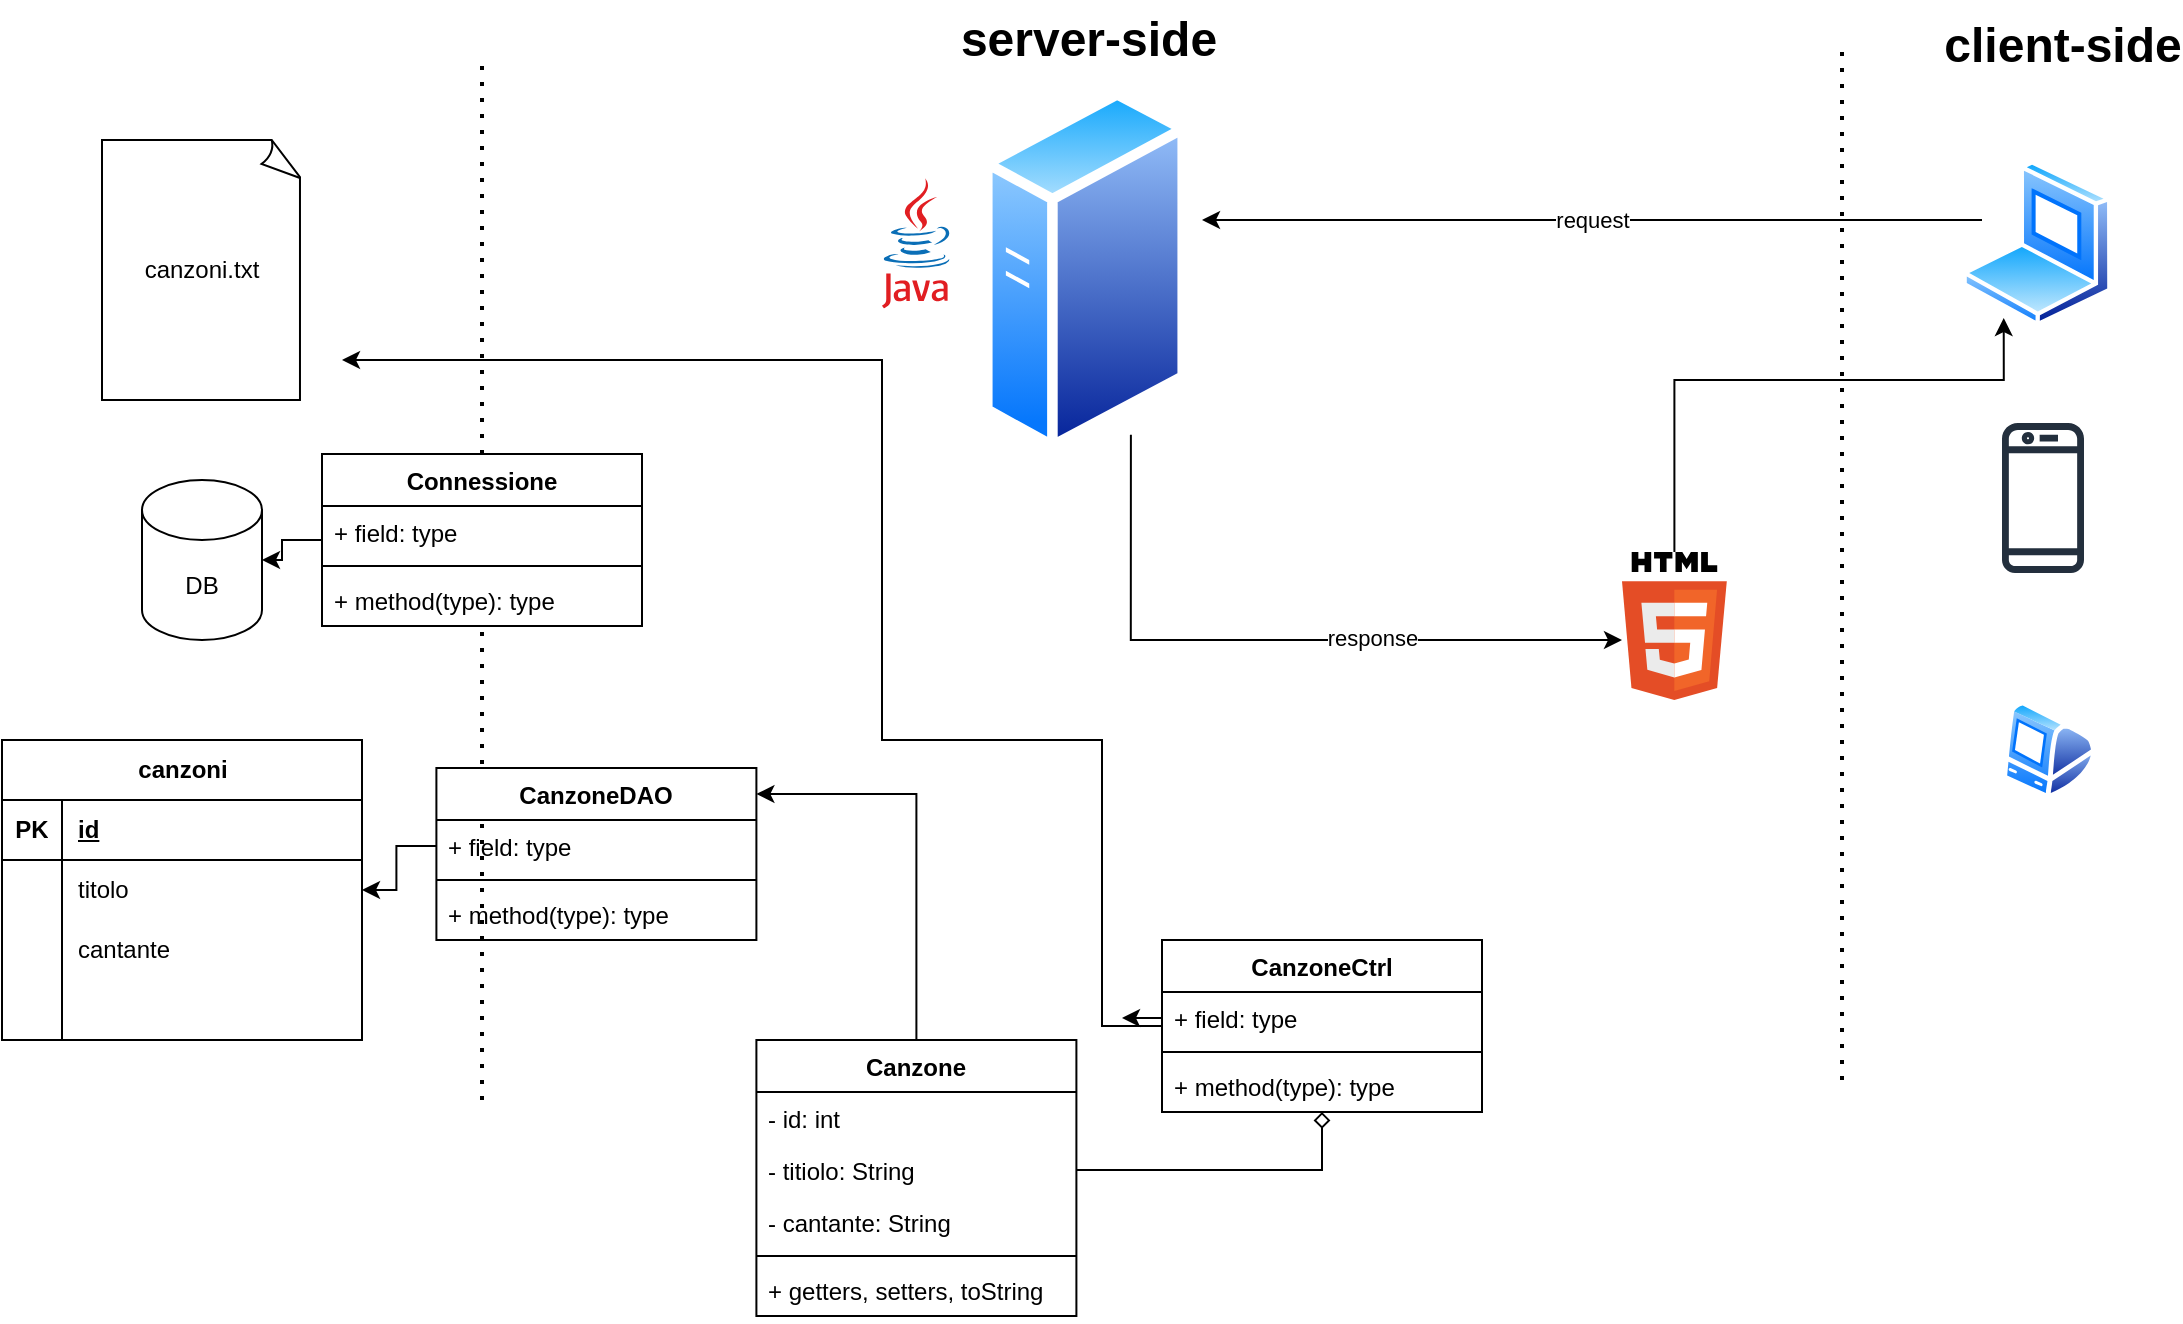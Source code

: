 <mxfile version="24.4.0" type="device">
  <diagram name="Pagina-1" id="_DohkLpog5Q4WAhDkr84">
    <mxGraphModel dx="1434" dy="772" grid="1" gridSize="10" guides="1" tooltips="1" connect="1" arrows="1" fold="1" page="1" pageScale="1" pageWidth="1169" pageHeight="827" math="0" shadow="0">
      <root>
        <mxCell id="0" />
        <mxCell id="1" parent="0" />
        <mxCell id="yBm5EZfJXcRxGnsOM9GQ-1" value="canzoni.txt" style="whiteSpace=wrap;html=1;shape=mxgraph.basic.document" vertex="1" parent="1">
          <mxGeometry x="90" y="80" width="100" height="130" as="geometry" />
        </mxCell>
        <mxCell id="yBm5EZfJXcRxGnsOM9GQ-2" value="DB" style="shape=cylinder3;whiteSpace=wrap;html=1;boundedLbl=1;backgroundOutline=1;size=15;" vertex="1" parent="1">
          <mxGeometry x="110" y="250" width="60" height="80" as="geometry" />
        </mxCell>
        <mxCell id="yBm5EZfJXcRxGnsOM9GQ-3" value="canzoni" style="shape=table;startSize=30;container=1;collapsible=1;childLayout=tableLayout;fixedRows=1;rowLines=0;fontStyle=1;align=center;resizeLast=1;html=1;" vertex="1" parent="1">
          <mxGeometry x="40" y="380" width="180" height="150" as="geometry" />
        </mxCell>
        <mxCell id="yBm5EZfJXcRxGnsOM9GQ-4" value="" style="shape=tableRow;horizontal=0;startSize=0;swimlaneHead=0;swimlaneBody=0;fillColor=none;collapsible=0;dropTarget=0;points=[[0,0.5],[1,0.5]];portConstraint=eastwest;top=0;left=0;right=0;bottom=1;" vertex="1" parent="yBm5EZfJXcRxGnsOM9GQ-3">
          <mxGeometry y="30" width="180" height="30" as="geometry" />
        </mxCell>
        <mxCell id="yBm5EZfJXcRxGnsOM9GQ-5" value="PK" style="shape=partialRectangle;connectable=0;fillColor=none;top=0;left=0;bottom=0;right=0;fontStyle=1;overflow=hidden;whiteSpace=wrap;html=1;" vertex="1" parent="yBm5EZfJXcRxGnsOM9GQ-4">
          <mxGeometry width="30" height="30" as="geometry">
            <mxRectangle width="30" height="30" as="alternateBounds" />
          </mxGeometry>
        </mxCell>
        <mxCell id="yBm5EZfJXcRxGnsOM9GQ-6" value="id" style="shape=partialRectangle;connectable=0;fillColor=none;top=0;left=0;bottom=0;right=0;align=left;spacingLeft=6;fontStyle=5;overflow=hidden;whiteSpace=wrap;html=1;" vertex="1" parent="yBm5EZfJXcRxGnsOM9GQ-4">
          <mxGeometry x="30" width="150" height="30" as="geometry">
            <mxRectangle width="150" height="30" as="alternateBounds" />
          </mxGeometry>
        </mxCell>
        <mxCell id="yBm5EZfJXcRxGnsOM9GQ-7" value="" style="shape=tableRow;horizontal=0;startSize=0;swimlaneHead=0;swimlaneBody=0;fillColor=none;collapsible=0;dropTarget=0;points=[[0,0.5],[1,0.5]];portConstraint=eastwest;top=0;left=0;right=0;bottom=0;" vertex="1" parent="yBm5EZfJXcRxGnsOM9GQ-3">
          <mxGeometry y="60" width="180" height="30" as="geometry" />
        </mxCell>
        <mxCell id="yBm5EZfJXcRxGnsOM9GQ-8" value="" style="shape=partialRectangle;connectable=0;fillColor=none;top=0;left=0;bottom=0;right=0;editable=1;overflow=hidden;whiteSpace=wrap;html=1;" vertex="1" parent="yBm5EZfJXcRxGnsOM9GQ-7">
          <mxGeometry width="30" height="30" as="geometry">
            <mxRectangle width="30" height="30" as="alternateBounds" />
          </mxGeometry>
        </mxCell>
        <mxCell id="yBm5EZfJXcRxGnsOM9GQ-9" value="titolo" style="shape=partialRectangle;connectable=0;fillColor=none;top=0;left=0;bottom=0;right=0;align=left;spacingLeft=6;overflow=hidden;whiteSpace=wrap;html=1;" vertex="1" parent="yBm5EZfJXcRxGnsOM9GQ-7">
          <mxGeometry x="30" width="150" height="30" as="geometry">
            <mxRectangle width="150" height="30" as="alternateBounds" />
          </mxGeometry>
        </mxCell>
        <mxCell id="yBm5EZfJXcRxGnsOM9GQ-10" value="" style="shape=tableRow;horizontal=0;startSize=0;swimlaneHead=0;swimlaneBody=0;fillColor=none;collapsible=0;dropTarget=0;points=[[0,0.5],[1,0.5]];portConstraint=eastwest;top=0;left=0;right=0;bottom=0;" vertex="1" parent="yBm5EZfJXcRxGnsOM9GQ-3">
          <mxGeometry y="90" width="180" height="30" as="geometry" />
        </mxCell>
        <mxCell id="yBm5EZfJXcRxGnsOM9GQ-11" value="" style="shape=partialRectangle;connectable=0;fillColor=none;top=0;left=0;bottom=0;right=0;editable=1;overflow=hidden;whiteSpace=wrap;html=1;" vertex="1" parent="yBm5EZfJXcRxGnsOM9GQ-10">
          <mxGeometry width="30" height="30" as="geometry">
            <mxRectangle width="30" height="30" as="alternateBounds" />
          </mxGeometry>
        </mxCell>
        <mxCell id="yBm5EZfJXcRxGnsOM9GQ-12" value="cantante" style="shape=partialRectangle;connectable=0;fillColor=none;top=0;left=0;bottom=0;right=0;align=left;spacingLeft=6;overflow=hidden;whiteSpace=wrap;html=1;" vertex="1" parent="yBm5EZfJXcRxGnsOM9GQ-10">
          <mxGeometry x="30" width="150" height="30" as="geometry">
            <mxRectangle width="150" height="30" as="alternateBounds" />
          </mxGeometry>
        </mxCell>
        <mxCell id="yBm5EZfJXcRxGnsOM9GQ-13" value="" style="shape=tableRow;horizontal=0;startSize=0;swimlaneHead=0;swimlaneBody=0;fillColor=none;collapsible=0;dropTarget=0;points=[[0,0.5],[1,0.5]];portConstraint=eastwest;top=0;left=0;right=0;bottom=0;" vertex="1" parent="yBm5EZfJXcRxGnsOM9GQ-3">
          <mxGeometry y="120" width="180" height="30" as="geometry" />
        </mxCell>
        <mxCell id="yBm5EZfJXcRxGnsOM9GQ-14" value="" style="shape=partialRectangle;connectable=0;fillColor=none;top=0;left=0;bottom=0;right=0;editable=1;overflow=hidden;whiteSpace=wrap;html=1;" vertex="1" parent="yBm5EZfJXcRxGnsOM9GQ-13">
          <mxGeometry width="30" height="30" as="geometry">
            <mxRectangle width="30" height="30" as="alternateBounds" />
          </mxGeometry>
        </mxCell>
        <mxCell id="yBm5EZfJXcRxGnsOM9GQ-15" value="" style="shape=partialRectangle;connectable=0;fillColor=none;top=0;left=0;bottom=0;right=0;align=left;spacingLeft=6;overflow=hidden;whiteSpace=wrap;html=1;" vertex="1" parent="yBm5EZfJXcRxGnsOM9GQ-13">
          <mxGeometry x="30" width="150" height="30" as="geometry">
            <mxRectangle width="150" height="30" as="alternateBounds" />
          </mxGeometry>
        </mxCell>
        <mxCell id="yBm5EZfJXcRxGnsOM9GQ-16" value="" style="endArrow=none;dashed=1;html=1;dashPattern=1 3;strokeWidth=2;rounded=0;" edge="1" parent="1" source="yBm5EZfJXcRxGnsOM9GQ-45">
          <mxGeometry width="50" height="50" relative="1" as="geometry">
            <mxPoint x="280" y="560" as="sourcePoint" />
            <mxPoint x="280" y="40" as="targetPoint" />
          </mxGeometry>
        </mxCell>
        <mxCell id="yBm5EZfJXcRxGnsOM9GQ-17" value="" style="image;aspect=fixed;perimeter=ellipsePerimeter;html=1;align=center;shadow=0;dashed=0;spacingTop=3;image=img/lib/active_directory/laptop_client.svg;" vertex="1" parent="1">
          <mxGeometry x="1020" y="90" width="75" height="83.33" as="geometry" />
        </mxCell>
        <mxCell id="yBm5EZfJXcRxGnsOM9GQ-18" value="" style="sketch=0;outlineConnect=0;fontColor=#232F3E;gradientColor=none;fillColor=#232F3D;strokeColor=none;dashed=0;verticalLabelPosition=bottom;verticalAlign=top;align=center;html=1;fontSize=12;fontStyle=0;aspect=fixed;pointerEvents=1;shape=mxgraph.aws4.mobile_client;" vertex="1" parent="1">
          <mxGeometry x="1040" y="220" width="41" height="78" as="geometry" />
        </mxCell>
        <mxCell id="yBm5EZfJXcRxGnsOM9GQ-19" value="" style="image;aspect=fixed;perimeter=ellipsePerimeter;html=1;align=center;shadow=0;dashed=0;spacingTop=3;image=img/lib/active_directory/mac_client.svg;" vertex="1" parent="1">
          <mxGeometry x="1040" y="360" width="47" height="50" as="geometry" />
        </mxCell>
        <mxCell id="yBm5EZfJXcRxGnsOM9GQ-20" value="" style="endArrow=none;dashed=1;html=1;dashPattern=1 3;strokeWidth=2;rounded=0;" edge="1" parent="1">
          <mxGeometry width="50" height="50" relative="1" as="geometry">
            <mxPoint x="960" y="550" as="sourcePoint" />
            <mxPoint x="960" y="30" as="targetPoint" />
          </mxGeometry>
        </mxCell>
        <mxCell id="yBm5EZfJXcRxGnsOM9GQ-21" value="request" style="endArrow=classic;html=1;rounded=0;" edge="1" parent="1">
          <mxGeometry width="50" height="50" relative="1" as="geometry">
            <mxPoint x="1030" y="120" as="sourcePoint" />
            <mxPoint x="640" y="120" as="targetPoint" />
          </mxGeometry>
        </mxCell>
        <mxCell id="yBm5EZfJXcRxGnsOM9GQ-40" style="edgeStyle=orthogonalEdgeStyle;rounded=0;orthogonalLoop=1;jettySize=auto;html=1;exitX=0.75;exitY=1;exitDx=0;exitDy=0;" edge="1" parent="1" source="yBm5EZfJXcRxGnsOM9GQ-22" target="yBm5EZfJXcRxGnsOM9GQ-39">
          <mxGeometry relative="1" as="geometry">
            <Array as="points">
              <mxPoint x="604" y="330" />
            </Array>
          </mxGeometry>
        </mxCell>
        <mxCell id="yBm5EZfJXcRxGnsOM9GQ-42" value="response" style="edgeLabel;html=1;align=center;verticalAlign=middle;resizable=0;points=[];" vertex="1" connectable="0" parent="yBm5EZfJXcRxGnsOM9GQ-40">
          <mxGeometry x="0.283" y="1" relative="1" as="geometry">
            <mxPoint as="offset" />
          </mxGeometry>
        </mxCell>
        <mxCell id="yBm5EZfJXcRxGnsOM9GQ-22" value="" style="image;aspect=fixed;perimeter=ellipsePerimeter;html=1;align=center;shadow=0;dashed=0;spacingTop=3;image=img/lib/active_directory/generic_server.svg;" vertex="1" parent="1">
          <mxGeometry x="530" y="53.03" width="103" height="183.93" as="geometry" />
        </mxCell>
        <mxCell id="yBm5EZfJXcRxGnsOM9GQ-23" value="server-side" style="text;strokeColor=none;fillColor=none;html=1;fontSize=24;fontStyle=1;verticalAlign=middle;align=center;" vertex="1" parent="1">
          <mxGeometry x="533" y="10" width="100" height="40" as="geometry" />
        </mxCell>
        <mxCell id="yBm5EZfJXcRxGnsOM9GQ-24" value="client-side" style="text;strokeColor=none;fillColor=none;html=1;fontSize=24;fontStyle=1;verticalAlign=middle;align=center;" vertex="1" parent="1">
          <mxGeometry x="1020" y="13.03" width="100" height="40" as="geometry" />
        </mxCell>
        <mxCell id="yBm5EZfJXcRxGnsOM9GQ-25" value="" style="dashed=0;outlineConnect=0;html=1;align=center;labelPosition=center;verticalLabelPosition=bottom;verticalAlign=top;shape=mxgraph.weblogos.java" vertex="1" parent="1">
          <mxGeometry x="480" y="99.16" width="34.4" height="65" as="geometry" />
        </mxCell>
        <mxCell id="yBm5EZfJXcRxGnsOM9GQ-26" value="CanzoneCtrl" style="swimlane;fontStyle=1;align=center;verticalAlign=top;childLayout=stackLayout;horizontal=1;startSize=26;horizontalStack=0;resizeParent=1;resizeParentMax=0;resizeLast=0;collapsible=1;marginBottom=0;whiteSpace=wrap;html=1;" vertex="1" parent="1">
          <mxGeometry x="620" y="480" width="160" height="86" as="geometry" />
        </mxCell>
        <mxCell id="yBm5EZfJXcRxGnsOM9GQ-44" style="edgeStyle=orthogonalEdgeStyle;rounded=0;orthogonalLoop=1;jettySize=auto;html=1;exitX=0;exitY=0.5;exitDx=0;exitDy=0;" edge="1" parent="yBm5EZfJXcRxGnsOM9GQ-26" source="yBm5EZfJXcRxGnsOM9GQ-27">
          <mxGeometry relative="1" as="geometry">
            <mxPoint x="-20" y="39" as="targetPoint" />
          </mxGeometry>
        </mxCell>
        <mxCell id="yBm5EZfJXcRxGnsOM9GQ-27" value="+ field: type" style="text;strokeColor=none;fillColor=none;align=left;verticalAlign=top;spacingLeft=4;spacingRight=4;overflow=hidden;rotatable=0;points=[[0,0.5],[1,0.5]];portConstraint=eastwest;whiteSpace=wrap;html=1;" vertex="1" parent="yBm5EZfJXcRxGnsOM9GQ-26">
          <mxGeometry y="26" width="160" height="26" as="geometry" />
        </mxCell>
        <mxCell id="yBm5EZfJXcRxGnsOM9GQ-28" value="" style="line;strokeWidth=1;fillColor=none;align=left;verticalAlign=middle;spacingTop=-1;spacingLeft=3;spacingRight=3;rotatable=0;labelPosition=right;points=[];portConstraint=eastwest;strokeColor=inherit;" vertex="1" parent="yBm5EZfJXcRxGnsOM9GQ-26">
          <mxGeometry y="52" width="160" height="8" as="geometry" />
        </mxCell>
        <mxCell id="yBm5EZfJXcRxGnsOM9GQ-29" value="+ method(type): type" style="text;strokeColor=none;fillColor=none;align=left;verticalAlign=top;spacingLeft=4;spacingRight=4;overflow=hidden;rotatable=0;points=[[0,0.5],[1,0.5]];portConstraint=eastwest;whiteSpace=wrap;html=1;" vertex="1" parent="yBm5EZfJXcRxGnsOM9GQ-26">
          <mxGeometry y="60" width="160" height="26" as="geometry" />
        </mxCell>
        <mxCell id="yBm5EZfJXcRxGnsOM9GQ-30" style="edgeStyle=orthogonalEdgeStyle;rounded=0;orthogonalLoop=1;jettySize=auto;html=1;" edge="1" parent="1" source="yBm5EZfJXcRxGnsOM9GQ-26">
          <mxGeometry relative="1" as="geometry">
            <mxPoint x="590" y="529" as="sourcePoint" />
            <mxPoint x="210" y="190" as="targetPoint" />
            <Array as="points">
              <mxPoint x="590" y="380" />
              <mxPoint x="480" y="380" />
              <mxPoint x="480" y="190" />
            </Array>
          </mxGeometry>
        </mxCell>
        <mxCell id="yBm5EZfJXcRxGnsOM9GQ-31" value="Canzone" style="swimlane;fontStyle=1;align=center;verticalAlign=top;childLayout=stackLayout;horizontal=1;startSize=26;horizontalStack=0;resizeParent=1;resizeParentMax=0;resizeLast=0;collapsible=1;marginBottom=0;whiteSpace=wrap;html=1;" vertex="1" parent="1">
          <mxGeometry x="417.2" y="530" width="160" height="138" as="geometry" />
        </mxCell>
        <mxCell id="yBm5EZfJXcRxGnsOM9GQ-32" value="- id: int" style="text;strokeColor=none;fillColor=none;align=left;verticalAlign=top;spacingLeft=4;spacingRight=4;overflow=hidden;rotatable=0;points=[[0,0.5],[1,0.5]];portConstraint=eastwest;whiteSpace=wrap;html=1;" vertex="1" parent="yBm5EZfJXcRxGnsOM9GQ-31">
          <mxGeometry y="26" width="160" height="26" as="geometry" />
        </mxCell>
        <mxCell id="yBm5EZfJXcRxGnsOM9GQ-35" value="- titiolo: String" style="text;strokeColor=none;fillColor=none;align=left;verticalAlign=top;spacingLeft=4;spacingRight=4;overflow=hidden;rotatable=0;points=[[0,0.5],[1,0.5]];portConstraint=eastwest;whiteSpace=wrap;html=1;" vertex="1" parent="yBm5EZfJXcRxGnsOM9GQ-31">
          <mxGeometry y="52" width="160" height="26" as="geometry" />
        </mxCell>
        <mxCell id="yBm5EZfJXcRxGnsOM9GQ-36" value="- cantante: String" style="text;strokeColor=none;fillColor=none;align=left;verticalAlign=top;spacingLeft=4;spacingRight=4;overflow=hidden;rotatable=0;points=[[0,0.5],[1,0.5]];portConstraint=eastwest;whiteSpace=wrap;html=1;" vertex="1" parent="yBm5EZfJXcRxGnsOM9GQ-31">
          <mxGeometry y="78" width="160" height="26" as="geometry" />
        </mxCell>
        <mxCell id="yBm5EZfJXcRxGnsOM9GQ-33" value="" style="line;strokeWidth=1;fillColor=none;align=left;verticalAlign=middle;spacingTop=-1;spacingLeft=3;spacingRight=3;rotatable=0;labelPosition=right;points=[];portConstraint=eastwest;strokeColor=inherit;" vertex="1" parent="yBm5EZfJXcRxGnsOM9GQ-31">
          <mxGeometry y="104" width="160" height="8" as="geometry" />
        </mxCell>
        <mxCell id="yBm5EZfJXcRxGnsOM9GQ-34" value="+ getters, setters, toString" style="text;strokeColor=none;fillColor=none;align=left;verticalAlign=top;spacingLeft=4;spacingRight=4;overflow=hidden;rotatable=0;points=[[0,0.5],[1,0.5]];portConstraint=eastwest;whiteSpace=wrap;html=1;" vertex="1" parent="yBm5EZfJXcRxGnsOM9GQ-31">
          <mxGeometry y="112" width="160" height="26" as="geometry" />
        </mxCell>
        <mxCell id="yBm5EZfJXcRxGnsOM9GQ-37" style="edgeStyle=orthogonalEdgeStyle;rounded=0;orthogonalLoop=1;jettySize=auto;html=1;exitX=1;exitY=0.5;exitDx=0;exitDy=0;endArrow=diamond;endFill=0;" edge="1" parent="1" source="yBm5EZfJXcRxGnsOM9GQ-35" target="yBm5EZfJXcRxGnsOM9GQ-26">
          <mxGeometry relative="1" as="geometry" />
        </mxCell>
        <mxCell id="yBm5EZfJXcRxGnsOM9GQ-43" value="" style="edgeStyle=orthogonalEdgeStyle;rounded=0;orthogonalLoop=1;jettySize=auto;html=1;exitX=0.25;exitY=1;exitDx=0;exitDy=0;startArrow=classic;startFill=1;endArrow=none;endFill=0;" edge="1" parent="1" source="yBm5EZfJXcRxGnsOM9GQ-17" target="yBm5EZfJXcRxGnsOM9GQ-39">
          <mxGeometry relative="1" as="geometry">
            <mxPoint x="870" y="360" as="targetPoint" />
            <mxPoint x="1041" y="169" as="sourcePoint" />
            <Array as="points">
              <mxPoint x="1041" y="200" />
            </Array>
          </mxGeometry>
        </mxCell>
        <mxCell id="yBm5EZfJXcRxGnsOM9GQ-39" value="" style="dashed=0;outlineConnect=0;html=1;align=center;labelPosition=center;verticalLabelPosition=bottom;verticalAlign=top;shape=mxgraph.weblogos.html5" vertex="1" parent="1">
          <mxGeometry x="850" y="286" width="52.4" height="74" as="geometry" />
        </mxCell>
        <mxCell id="yBm5EZfJXcRxGnsOM9GQ-49" value="" style="endArrow=none;dashed=1;html=1;dashPattern=1 3;strokeWidth=2;rounded=0;" edge="1" parent="1" target="yBm5EZfJXcRxGnsOM9GQ-45">
          <mxGeometry width="50" height="50" relative="1" as="geometry">
            <mxPoint x="280" y="560" as="sourcePoint" />
            <mxPoint x="280" y="40" as="targetPoint" />
          </mxGeometry>
        </mxCell>
        <mxCell id="yBm5EZfJXcRxGnsOM9GQ-50" value="" style="edgeStyle=orthogonalEdgeStyle;rounded=0;orthogonalLoop=1;jettySize=auto;html=1;" edge="1" parent="1" source="yBm5EZfJXcRxGnsOM9GQ-45" target="yBm5EZfJXcRxGnsOM9GQ-2">
          <mxGeometry relative="1" as="geometry" />
        </mxCell>
        <mxCell id="yBm5EZfJXcRxGnsOM9GQ-45" value="Connessione" style="swimlane;fontStyle=1;align=center;verticalAlign=top;childLayout=stackLayout;horizontal=1;startSize=26;horizontalStack=0;resizeParent=1;resizeParentMax=0;resizeLast=0;collapsible=1;marginBottom=0;whiteSpace=wrap;html=1;" vertex="1" parent="1">
          <mxGeometry x="200" y="236.96" width="160" height="86" as="geometry" />
        </mxCell>
        <mxCell id="yBm5EZfJXcRxGnsOM9GQ-46" value="+ field: type" style="text;strokeColor=none;fillColor=none;align=left;verticalAlign=top;spacingLeft=4;spacingRight=4;overflow=hidden;rotatable=0;points=[[0,0.5],[1,0.5]];portConstraint=eastwest;whiteSpace=wrap;html=1;" vertex="1" parent="yBm5EZfJXcRxGnsOM9GQ-45">
          <mxGeometry y="26" width="160" height="26" as="geometry" />
        </mxCell>
        <mxCell id="yBm5EZfJXcRxGnsOM9GQ-47" value="" style="line;strokeWidth=1;fillColor=none;align=left;verticalAlign=middle;spacingTop=-1;spacingLeft=3;spacingRight=3;rotatable=0;labelPosition=right;points=[];portConstraint=eastwest;strokeColor=inherit;" vertex="1" parent="yBm5EZfJXcRxGnsOM9GQ-45">
          <mxGeometry y="52" width="160" height="8" as="geometry" />
        </mxCell>
        <mxCell id="yBm5EZfJXcRxGnsOM9GQ-48" value="+ method(type): type" style="text;strokeColor=none;fillColor=none;align=left;verticalAlign=top;spacingLeft=4;spacingRight=4;overflow=hidden;rotatable=0;points=[[0,0.5],[1,0.5]];portConstraint=eastwest;whiteSpace=wrap;html=1;" vertex="1" parent="yBm5EZfJXcRxGnsOM9GQ-45">
          <mxGeometry y="60" width="160" height="26" as="geometry" />
        </mxCell>
        <mxCell id="yBm5EZfJXcRxGnsOM9GQ-51" value="CanzoneDAO" style="swimlane;fontStyle=1;align=center;verticalAlign=top;childLayout=stackLayout;horizontal=1;startSize=26;horizontalStack=0;resizeParent=1;resizeParentMax=0;resizeLast=0;collapsible=1;marginBottom=0;whiteSpace=wrap;html=1;" vertex="1" parent="1">
          <mxGeometry x="257.2" y="394" width="160" height="86" as="geometry" />
        </mxCell>
        <mxCell id="yBm5EZfJXcRxGnsOM9GQ-52" value="+ field: type" style="text;strokeColor=none;fillColor=none;align=left;verticalAlign=top;spacingLeft=4;spacingRight=4;overflow=hidden;rotatable=0;points=[[0,0.5],[1,0.5]];portConstraint=eastwest;whiteSpace=wrap;html=1;" vertex="1" parent="yBm5EZfJXcRxGnsOM9GQ-51">
          <mxGeometry y="26" width="160" height="26" as="geometry" />
        </mxCell>
        <mxCell id="yBm5EZfJXcRxGnsOM9GQ-53" value="" style="line;strokeWidth=1;fillColor=none;align=left;verticalAlign=middle;spacingTop=-1;spacingLeft=3;spacingRight=3;rotatable=0;labelPosition=right;points=[];portConstraint=eastwest;strokeColor=inherit;" vertex="1" parent="yBm5EZfJXcRxGnsOM9GQ-51">
          <mxGeometry y="52" width="160" height="8" as="geometry" />
        </mxCell>
        <mxCell id="yBm5EZfJXcRxGnsOM9GQ-54" value="+ method(type): type" style="text;strokeColor=none;fillColor=none;align=left;verticalAlign=top;spacingLeft=4;spacingRight=4;overflow=hidden;rotatable=0;points=[[0,0.5],[1,0.5]];portConstraint=eastwest;whiteSpace=wrap;html=1;" vertex="1" parent="yBm5EZfJXcRxGnsOM9GQ-51">
          <mxGeometry y="60" width="160" height="26" as="geometry" />
        </mxCell>
        <mxCell id="yBm5EZfJXcRxGnsOM9GQ-55" style="edgeStyle=orthogonalEdgeStyle;rounded=0;orthogonalLoop=1;jettySize=auto;html=1;exitX=0.5;exitY=0;exitDx=0;exitDy=0;entryX=1;entryY=0.151;entryDx=0;entryDy=0;entryPerimeter=0;" edge="1" parent="1" source="yBm5EZfJXcRxGnsOM9GQ-31" target="yBm5EZfJXcRxGnsOM9GQ-51">
          <mxGeometry relative="1" as="geometry" />
        </mxCell>
        <mxCell id="yBm5EZfJXcRxGnsOM9GQ-56" style="edgeStyle=orthogonalEdgeStyle;rounded=0;orthogonalLoop=1;jettySize=auto;html=1;exitX=0;exitY=0.5;exitDx=0;exitDy=0;" edge="1" parent="1" source="yBm5EZfJXcRxGnsOM9GQ-52" target="yBm5EZfJXcRxGnsOM9GQ-3">
          <mxGeometry relative="1" as="geometry" />
        </mxCell>
      </root>
    </mxGraphModel>
  </diagram>
</mxfile>
